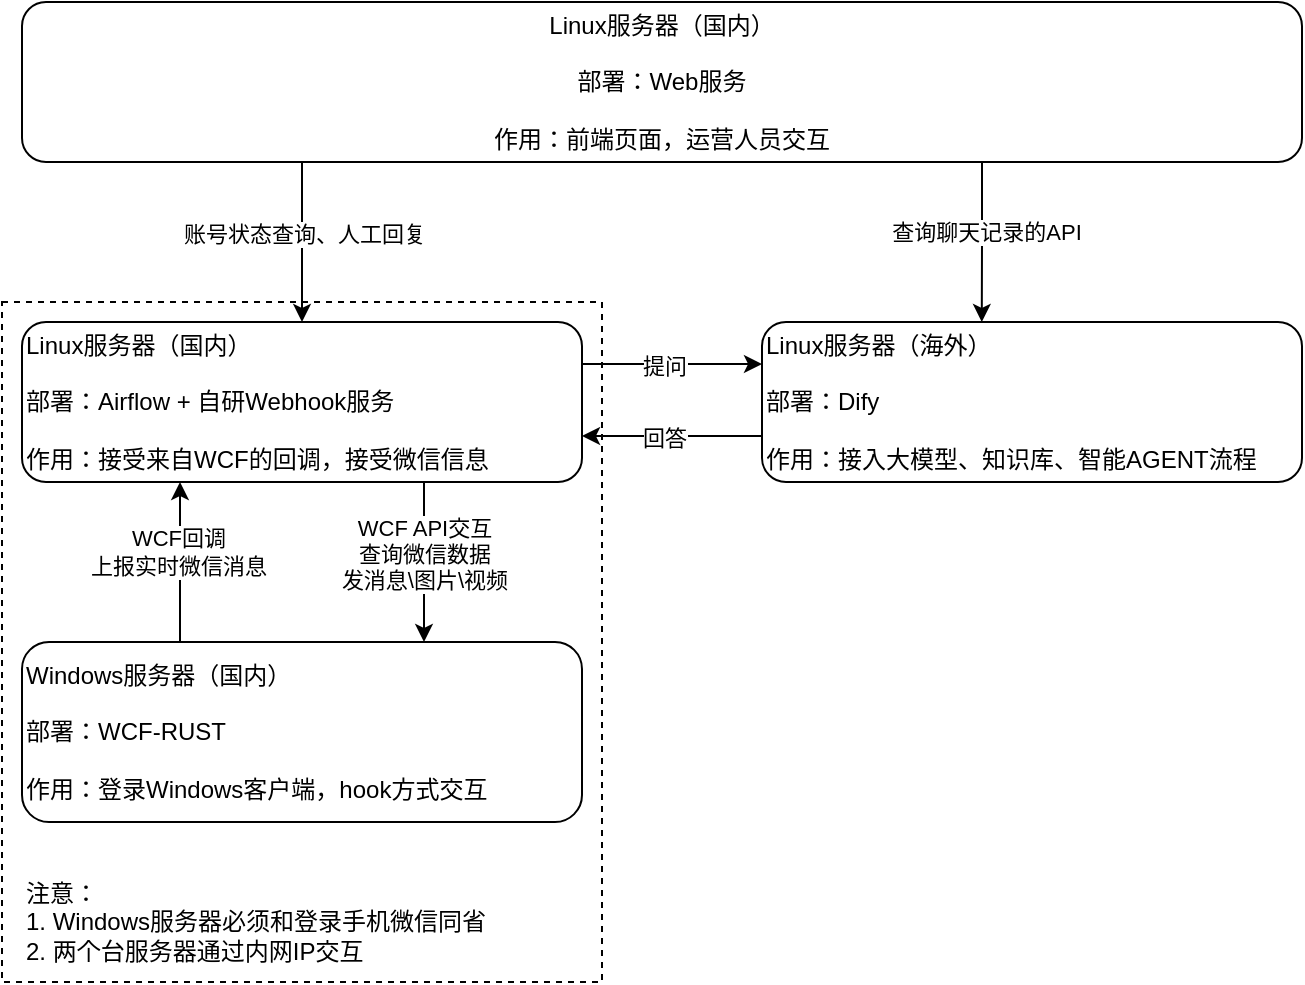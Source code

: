 <mxfile version="26.0.11">
  <diagram name="第 1 页" id="PKmrScPDrfBtydWfthLu">
    <mxGraphModel dx="795" dy="1848" grid="1" gridSize="10" guides="1" tooltips="1" connect="1" arrows="1" fold="1" page="1" pageScale="1" pageWidth="827" pageHeight="1169" math="0" shadow="0">
      <root>
        <mxCell id="0" />
        <mxCell id="1" parent="0" />
        <mxCell id="UsAOOKGW57un2MzhLOND-5" value="" style="rounded=0;whiteSpace=wrap;html=1;fillColor=none;dashed=1;align=left;" vertex="1" parent="1">
          <mxGeometry x="110" y="510" width="300" height="340" as="geometry" />
        </mxCell>
        <mxCell id="UsAOOKGW57un2MzhLOND-3" style="edgeStyle=orthogonalEdgeStyle;rounded=0;orthogonalLoop=1;jettySize=auto;html=1;exitX=0.5;exitY=0;exitDx=0;exitDy=0;entryX=0.5;entryY=1;entryDx=0;entryDy=0;align=left;" edge="1" parent="1">
          <mxGeometry relative="1" as="geometry">
            <mxPoint x="199" y="680" as="sourcePoint" />
            <mxPoint x="199" y="600" as="targetPoint" />
          </mxGeometry>
        </mxCell>
        <mxCell id="UsAOOKGW57un2MzhLOND-8" value="WCF回调&lt;div&gt;上报实时微信消息&lt;/div&gt;" style="edgeLabel;html=1;align=center;verticalAlign=middle;resizable=0;points=[];" vertex="1" connectable="0" parent="UsAOOKGW57un2MzhLOND-3">
          <mxGeometry y="1" relative="1" as="geometry">
            <mxPoint y="-5" as="offset" />
          </mxGeometry>
        </mxCell>
        <mxCell id="UsAOOKGW57un2MzhLOND-1" value="Windows服务器（国内）&lt;div&gt;&lt;br&gt;&lt;div&gt;部署：WCF-RUST&lt;/div&gt;&lt;/div&gt;&lt;div&gt;&lt;br&gt;&lt;/div&gt;&lt;div&gt;作用：登录Windows客户端，hook方式交互&lt;/div&gt;" style="rounded=1;whiteSpace=wrap;html=1;align=left;" vertex="1" parent="1">
          <mxGeometry x="120" y="680" width="280" height="90" as="geometry" />
        </mxCell>
        <mxCell id="UsAOOKGW57un2MzhLOND-7" style="edgeStyle=orthogonalEdgeStyle;rounded=0;orthogonalLoop=1;jettySize=auto;html=1;exitX=1;exitY=0.5;exitDx=0;exitDy=0;entryX=0;entryY=0.5;entryDx=0;entryDy=0;" edge="1" parent="1">
          <mxGeometry relative="1" as="geometry">
            <mxPoint x="400" y="541" as="sourcePoint" />
            <mxPoint x="490" y="541" as="targetPoint" />
          </mxGeometry>
        </mxCell>
        <mxCell id="UsAOOKGW57un2MzhLOND-12" value="提问" style="edgeLabel;html=1;align=center;verticalAlign=middle;resizable=0;points=[];" vertex="1" connectable="0" parent="UsAOOKGW57un2MzhLOND-7">
          <mxGeometry x="-0.089" y="-1" relative="1" as="geometry">
            <mxPoint as="offset" />
          </mxGeometry>
        </mxCell>
        <mxCell id="UsAOOKGW57un2MzhLOND-9" style="edgeStyle=orthogonalEdgeStyle;rounded=0;orthogonalLoop=1;jettySize=auto;html=1;exitX=0.75;exitY=1;exitDx=0;exitDy=0;entryX=0.75;entryY=0;entryDx=0;entryDy=0;" edge="1" parent="1">
          <mxGeometry relative="1" as="geometry">
            <mxPoint x="321" y="600" as="sourcePoint" />
            <mxPoint x="321" y="680" as="targetPoint" />
          </mxGeometry>
        </mxCell>
        <mxCell id="UsAOOKGW57un2MzhLOND-10" value="WCF API交互&lt;div&gt;查询微信数据&lt;br&gt;&lt;div&gt;发消息\图片\视频&lt;/div&gt;&lt;/div&gt;" style="edgeLabel;html=1;align=center;verticalAlign=middle;resizable=0;points=[];" vertex="1" connectable="0" parent="UsAOOKGW57un2MzhLOND-9">
          <mxGeometry x="-0.1" relative="1" as="geometry">
            <mxPoint as="offset" />
          </mxGeometry>
        </mxCell>
        <mxCell id="UsAOOKGW57un2MzhLOND-2" value="Linux服务器（国内）&lt;div&gt;&lt;br&gt;&lt;/div&gt;&lt;div&gt;部署：Airflow + 自研Webhook服务&lt;/div&gt;&lt;div&gt;&lt;br&gt;&lt;/div&gt;&lt;div&gt;作用：接受来自WCF的回调，接受微信信息&lt;/div&gt;" style="rounded=1;whiteSpace=wrap;html=1;align=left;" vertex="1" parent="1">
          <mxGeometry x="120" y="520" width="280" height="80" as="geometry" />
        </mxCell>
        <mxCell id="UsAOOKGW57un2MzhLOND-11" style="edgeStyle=orthogonalEdgeStyle;rounded=0;orthogonalLoop=1;jettySize=auto;html=1;exitX=0;exitY=0.75;exitDx=0;exitDy=0;entryX=1;entryY=0.75;entryDx=0;entryDy=0;" edge="1" parent="1">
          <mxGeometry relative="1" as="geometry">
            <mxPoint x="490" y="577" as="sourcePoint" />
            <mxPoint x="400" y="577" as="targetPoint" />
          </mxGeometry>
        </mxCell>
        <mxCell id="UsAOOKGW57un2MzhLOND-13" value="回答" style="edgeLabel;html=1;align=center;verticalAlign=middle;resizable=0;points=[];" vertex="1" connectable="0" parent="UsAOOKGW57un2MzhLOND-11">
          <mxGeometry x="0.089" y="1" relative="1" as="geometry">
            <mxPoint as="offset" />
          </mxGeometry>
        </mxCell>
        <mxCell id="UsAOOKGW57un2MzhLOND-4" value="Linux服务器（海外）&lt;div&gt;&lt;br&gt;&lt;/div&gt;&lt;div&gt;部署：Dify&lt;/div&gt;&lt;div&gt;&lt;br&gt;&lt;/div&gt;&lt;div&gt;作用：接入大模型、知识库、智能AGENT流程&lt;/div&gt;" style="rounded=1;whiteSpace=wrap;html=1;align=left;" vertex="1" parent="1">
          <mxGeometry x="490" y="520" width="270" height="80" as="geometry" />
        </mxCell>
        <mxCell id="UsAOOKGW57un2MzhLOND-6" value="&lt;div style=&quot;&quot;&gt;&lt;span style=&quot;background-color: transparent; color: light-dark(rgb(0, 0, 0), rgb(255, 255, 255));&quot;&gt;注意：&lt;/span&gt;&lt;/div&gt;&lt;div&gt;&lt;div style=&quot;&quot;&gt;&lt;span style=&quot;background-color: transparent; color: light-dark(rgb(0, 0, 0), rgb(255, 255, 255));&quot;&gt;1. Windows服务器必须和登录手机微信同省&lt;/span&gt;&lt;/div&gt;&lt;div&gt;2.&amp;nbsp;&lt;span style=&quot;background-color: transparent; color: light-dark(rgb(0, 0, 0), rgb(255, 255, 255));&quot;&gt;两个台服务器&lt;/span&gt;&lt;span style=&quot;background-color: transparent; color: light-dark(rgb(0, 0, 0), rgb(255, 255, 255));&quot;&gt;通过内网IP交互&lt;/span&gt;&lt;/div&gt;&lt;/div&gt;" style="text;html=1;align=left;verticalAlign=middle;resizable=0;points=[];autosize=1;strokeColor=none;fillColor=none;" vertex="1" parent="1">
          <mxGeometry x="120" y="790" width="250" height="60" as="geometry" />
        </mxCell>
        <mxCell id="UsAOOKGW57un2MzhLOND-18" style="edgeStyle=orthogonalEdgeStyle;rounded=0;orthogonalLoop=1;jettySize=auto;html=1;exitX=0.25;exitY=1;exitDx=0;exitDy=0;" edge="1" parent="1" source="UsAOOKGW57un2MzhLOND-14" target="UsAOOKGW57un2MzhLOND-2">
          <mxGeometry relative="1" as="geometry">
            <Array as="points">
              <mxPoint x="260" y="440" />
            </Array>
          </mxGeometry>
        </mxCell>
        <mxCell id="UsAOOKGW57un2MzhLOND-21" value="账号状态查询、人工回复" style="edgeLabel;html=1;align=center;verticalAlign=middle;resizable=0;points=[];" vertex="1" connectable="0" parent="UsAOOKGW57un2MzhLOND-18">
          <mxGeometry x="0.12" y="1" relative="1" as="geometry">
            <mxPoint as="offset" />
          </mxGeometry>
        </mxCell>
        <mxCell id="UsAOOKGW57un2MzhLOND-14" value="Linux服务器（国内）&lt;div&gt;&lt;br&gt;&lt;/div&gt;&lt;div&gt;部署：Web服务&lt;/div&gt;&lt;div&gt;&lt;br&gt;&lt;/div&gt;&lt;div&gt;作用：前端页面，运营人员交互&lt;/div&gt;" style="rounded=1;whiteSpace=wrap;html=1;" vertex="1" parent="1">
          <mxGeometry x="120" y="360" width="640" height="80" as="geometry" />
        </mxCell>
        <mxCell id="UsAOOKGW57un2MzhLOND-19" style="edgeStyle=orthogonalEdgeStyle;rounded=0;orthogonalLoop=1;jettySize=auto;html=1;exitX=0.75;exitY=1;exitDx=0;exitDy=0;entryX=0.407;entryY=0;entryDx=0;entryDy=0;entryPerimeter=0;" edge="1" parent="1" source="UsAOOKGW57un2MzhLOND-14" target="UsAOOKGW57un2MzhLOND-4">
          <mxGeometry relative="1" as="geometry" />
        </mxCell>
        <mxCell id="UsAOOKGW57un2MzhLOND-20" value="查询聊天记录的API" style="edgeLabel;html=1;align=center;verticalAlign=middle;resizable=0;points=[];" vertex="1" connectable="0" parent="UsAOOKGW57un2MzhLOND-19">
          <mxGeometry x="-0.126" y="2" relative="1" as="geometry">
            <mxPoint as="offset" />
          </mxGeometry>
        </mxCell>
      </root>
    </mxGraphModel>
  </diagram>
</mxfile>
